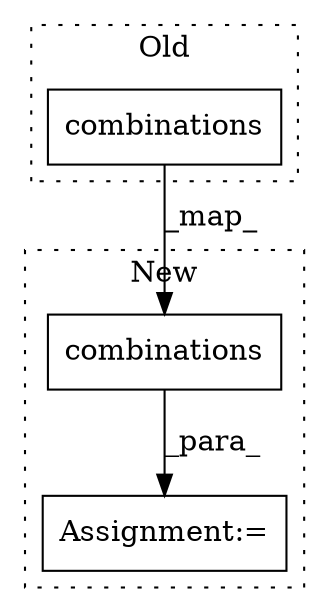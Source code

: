 digraph G {
subgraph cluster0 {
1 [label="combinations" a="32" s="7693,7714" l="13,1" shape="box"];
label = "Old";
style="dotted";
}
subgraph cluster1 {
2 [label="combinations" a="32" s="7377,7393" l="13,1" shape="box"];
3 [label="Assignment:=" a="7" s="7355" l="12" shape="box"];
label = "New";
style="dotted";
}
1 -> 2 [label="_map_"];
2 -> 3 [label="_para_"];
}